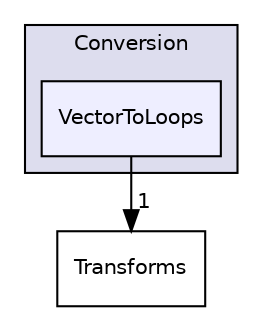 digraph "include/mlir/Conversion/VectorToLoops" {
  bgcolor=transparent;
  compound=true
  node [ fontsize="10", fontname="Helvetica"];
  edge [ labelfontsize="10", labelfontname="Helvetica"];
  subgraph clusterdir_37f3372f1e76d74ffd54613af9306e43 {
    graph [ bgcolor="#ddddee", pencolor="black", label="Conversion" fontname="Helvetica", fontsize="10", URL="dir_37f3372f1e76d74ffd54613af9306e43.html"]
  dir_f875b4307f2f8695c6b1acaede900aba [shape=box, label="VectorToLoops", style="filled", fillcolor="#eeeeff", pencolor="black", URL="dir_f875b4307f2f8695c6b1acaede900aba.html"];
  }
  dir_ca4d1f3bc4cd42ba07a57ca86d19a1d6 [shape=box label="Transforms" URL="dir_ca4d1f3bc4cd42ba07a57ca86d19a1d6.html"];
  dir_f875b4307f2f8695c6b1acaede900aba->dir_ca4d1f3bc4cd42ba07a57ca86d19a1d6 [headlabel="1", labeldistance=1.5 headhref="dir_000027_000013.html"];
}
